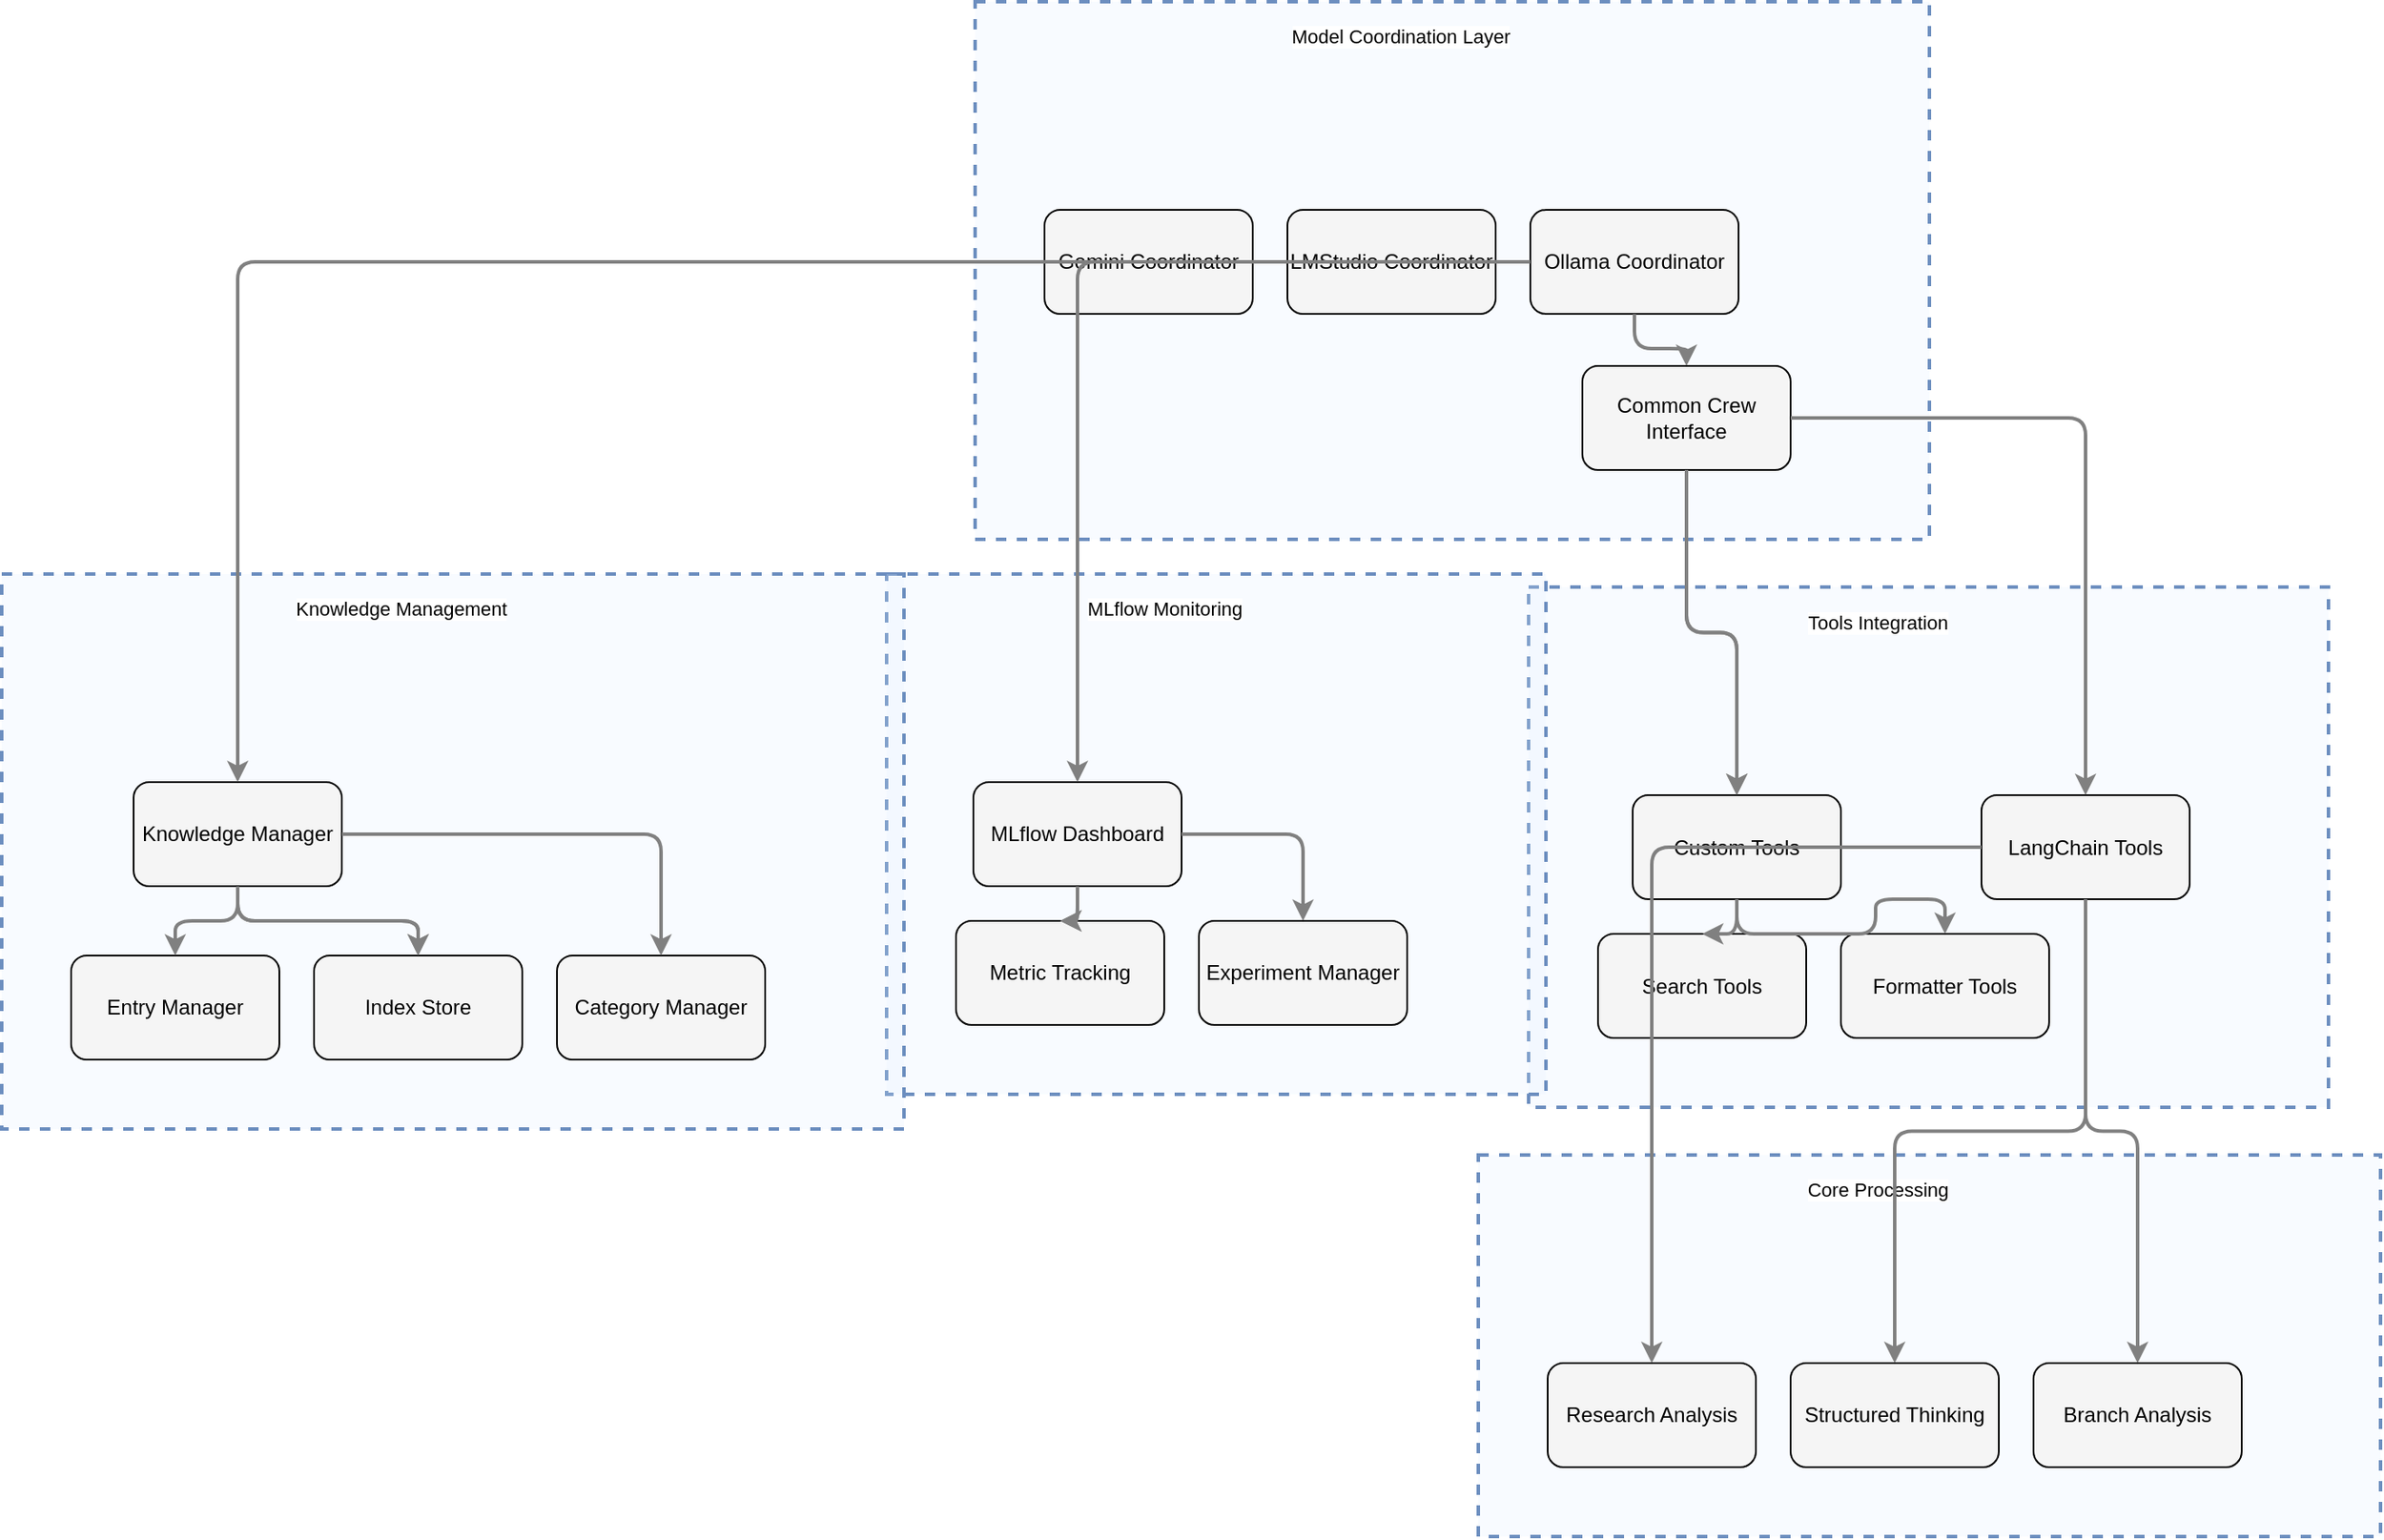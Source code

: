 <?xml version="1.0" encoding="UTF-8"?>
      <mxfile version="14.6.5" type="device">
        <diagram id="codeviz-diagram" name="System Diagram">
          <mxGraphModel dx="1000" dy="1000" grid="1" gridSize="10" guides="1" tooltips="1" connect="1" arrows="1" fold="1" page="1" pageScale="1" pageWidth="1169" pageHeight="827" math="0" shadow="0">
            <root>
              <mxCell id="0"/>
              <mxCell id="1" parent="0"/>
              <mxCell id="subGraph4" value="" style="html=1;whiteSpace=wrap;container=1;fillColor=#dae8fc;strokeColor=#6c8ebf;dashed=1;fillOpacity=20;strokeWidth=2;containerType=none;recursiveResize=0;movable=1;resizable=1;autosize=0;dropTarget=0" vertex="1" parent="1">
                <mxGeometry x="873" y="687" width="520" height="220" as="geometry"/>
              </mxCell>
              <mxCell id="subGraph4_label" value="Core Processing" style="edgeLabel;html=1;align=center;verticalAlign=middle;resizable=0;labelBackgroundColor=white;spacing=5" vertex="1" parent="1">
                <mxGeometry x="881" y="695" width="444" height="24" as="geometry"/>
              </mxCell>
<mxCell id="subGraph3" value="" style="html=1;whiteSpace=wrap;container=1;fillColor=#dae8fc;strokeColor=#6c8ebf;dashed=1;fillOpacity=20;strokeWidth=2;containerType=none;recursiveResize=0;movable=1;resizable=1;autosize=0;dropTarget=0" vertex="1" parent="1">
                <mxGeometry x="902" y="359.5" width="461" height="300" as="geometry"/>
              </mxCell>
              <mxCell id="subGraph3_label" value="Tools Integration" style="edgeLabel;html=1;align=center;verticalAlign=middle;resizable=0;labelBackgroundColor=white;spacing=5" vertex="1" parent="1">
                <mxGeometry x="910" y="367.5" width="385" height="24" as="geometry"/>
              </mxCell>
<mxCell id="subGraph2" value="" style="html=1;whiteSpace=wrap;container=1;fillColor=#dae8fc;strokeColor=#6c8ebf;dashed=1;fillOpacity=20;strokeWidth=2;containerType=none;recursiveResize=0;movable=1;resizable=1;autosize=0;dropTarget=0" vertex="1" parent="1">
                <mxGeometry x="532" y="352" width="380" height="300" as="geometry"/>
              </mxCell>
              <mxCell id="subGraph2_label" value="MLflow Monitoring" style="edgeLabel;html=1;align=center;verticalAlign=middle;resizable=0;labelBackgroundColor=white;spacing=5" vertex="1" parent="1">
                <mxGeometry x="540" y="360" width="304" height="24" as="geometry"/>
              </mxCell>
<mxCell id="subGraph1" value="" style="html=1;whiteSpace=wrap;container=1;fillColor=#dae8fc;strokeColor=#6c8ebf;dashed=1;fillOpacity=20;strokeWidth=2;containerType=none;recursiveResize=0;movable=1;resizable=1;autosize=0;dropTarget=0" vertex="1" parent="1">
                <mxGeometry x="22" y="352" width="520" height="320" as="geometry"/>
              </mxCell>
              <mxCell id="subGraph1_label" value="Knowledge Management" style="edgeLabel;html=1;align=center;verticalAlign=middle;resizable=0;labelBackgroundColor=white;spacing=5" vertex="1" parent="1">
                <mxGeometry x="30" y="360" width="444" height="24" as="geometry"/>
              </mxCell>
<mxCell id="subGraph0" value="" style="html=1;whiteSpace=wrap;container=1;fillColor=#dae8fc;strokeColor=#6c8ebf;dashed=1;fillOpacity=20;strokeWidth=2;containerType=none;recursiveResize=0;movable=1;resizable=1;autosize=0;dropTarget=0" vertex="1" parent="1">
                <mxGeometry x="583" y="22" width="550" height="310" as="geometry"/>
              </mxCell>
              <mxCell id="subGraph0_label" value="Model Coordination Layer" style="edgeLabel;html=1;align=center;verticalAlign=middle;resizable=0;labelBackgroundColor=white;spacing=5" vertex="1" parent="1">
                <mxGeometry x="591" y="30" width="474" height="24" as="geometry"/>
              </mxCell>
              <mxCell id="geminiCoord" value="Gemini Coordinator" style="rounded=1;whiteSpace=wrap;html=1;fillColor=#f5f5f5" vertex="1" parent="subGraph0">
                    <mxGeometry x="40" y="120" width="120" height="60" as="geometry"/>
                  </mxCell>
<mxCell id="lmCoord" value="LMStudio Coordinator" style="rounded=1;whiteSpace=wrap;html=1;fillColor=#f5f5f5" vertex="1" parent="subGraph0">
                    <mxGeometry x="180" y="120" width="120" height="60" as="geometry"/>
                  </mxCell>
<mxCell id="ollamaCoord" value="Ollama Coordinator" style="rounded=1;whiteSpace=wrap;html=1;fillColor=#f5f5f5" vertex="1" parent="subGraph0">
                    <mxGeometry x="320" y="120" width="120" height="60" as="geometry"/>
                  </mxCell>
<mxCell id="crewInterface" value="Common Crew Interface" style="rounded=1;whiteSpace=wrap;html=1;fillColor=#f5f5f5" vertex="1" parent="subGraph0">
                    <mxGeometry x="350" y="210" width="120" height="60" as="geometry"/>
                  </mxCell>
<mxCell id="knowledgeManager" value="Knowledge Manager" style="rounded=1;whiteSpace=wrap;html=1;fillColor=#f5f5f5" vertex="1" parent="subGraph1">
                    <mxGeometry x="76" y="120" width="120" height="60" as="geometry"/>
                  </mxCell>
<mxCell id="indexStore" value="Index Store" style="rounded=1;whiteSpace=wrap;html=1;fillColor=#f5f5f5" vertex="1" parent="subGraph1">
                    <mxGeometry x="180" y="220" width="120" height="60" as="geometry"/>
                  </mxCell>
<mxCell id="categoryManager" value="Category Manager" style="rounded=1;whiteSpace=wrap;html=1;fillColor=#f5f5f5" vertex="1" parent="subGraph1">
                    <mxGeometry x="320" y="220" width="120" height="60" as="geometry"/>
                  </mxCell>
<mxCell id="entryManager" value="Entry Manager" style="rounded=1;whiteSpace=wrap;html=1;fillColor=#f5f5f5" vertex="1" parent="subGraph1">
                    <mxGeometry x="40" y="220" width="120" height="60" as="geometry"/>
                  </mxCell>
<mxCell id="mlflowDashboard" value="MLflow Dashboard" style="rounded=1;whiteSpace=wrap;html=1;fillColor=#f5f5f5" vertex="1" parent="subGraph2">
                    <mxGeometry x="50" y="120" width="120" height="60" as="geometry"/>
                  </mxCell>
<mxCell id="metricTracker" value="Metric Tracking" style="rounded=1;whiteSpace=wrap;html=1;fillColor=#f5f5f5" vertex="1" parent="subGraph2">
                    <mxGeometry x="40" y="200" width="120" height="60" as="geometry"/>
                  </mxCell>
<mxCell id="experimentManager" value="Experiment Manager" style="rounded=1;whiteSpace=wrap;html=1;fillColor=#f5f5f5" vertex="1" parent="subGraph2">
                    <mxGeometry x="180" y="200" width="120" height="60" as="geometry"/>
                  </mxCell>
<mxCell id="langchainTools" value="LangChain Tools" style="rounded=1;whiteSpace=wrap;html=1;fillColor=#f5f5f5" vertex="1" parent="subGraph3">
                    <mxGeometry x="261" y="120" width="120" height="60" as="geometry"/>
                  </mxCell>
<mxCell id="customTools" value="Custom Tools" style="rounded=1;whiteSpace=wrap;html=1;fillColor=#f5f5f5" vertex="1" parent="subGraph3">
                    <mxGeometry x="60" y="120" width="120" height="60" as="geometry"/>
                  </mxCell>
<mxCell id="formatterTools" value="Formatter Tools" style="rounded=1;whiteSpace=wrap;html=1;fillColor=#f5f5f5" vertex="1" parent="subGraph3">
                    <mxGeometry x="180" y="200" width="120" height="60" as="geometry"/>
                  </mxCell>
<mxCell id="searchTools" value="Search Tools" style="rounded=1;whiteSpace=wrap;html=1;fillColor=#f5f5f5" vertex="1" parent="subGraph3">
                    <mxGeometry x="40" y="200" width="120" height="60" as="geometry"/>
                  </mxCell>
<mxCell id="structuredThinking" value="Structured Thinking" style="rounded=1;whiteSpace=wrap;html=1;fillColor=#f5f5f5" vertex="1" parent="subGraph4">
                    <mxGeometry x="180" y="120" width="120" height="60" as="geometry"/>
                  </mxCell>
<mxCell id="branchAnalysis" value="Branch Analysis" style="rounded=1;whiteSpace=wrap;html=1;fillColor=#f5f5f5" vertex="1" parent="subGraph4">
                    <mxGeometry x="320" y="120" width="120" height="60" as="geometry"/>
                  </mxCell>
<mxCell id="researchAnalysis" value="Research Analysis" style="rounded=1;whiteSpace=wrap;html=1;fillColor=#f5f5f5" vertex="1" parent="subGraph4">
                    <mxGeometry x="40" y="120" width="120" height="60" as="geometry"/>
                  </mxCell>
              <mxCell id="edge-L_ollamaCoord_crewInterface_0" style="edgeStyle=orthogonalEdgeStyle;rounded=1;orthogonalLoop=1;jettySize=auto;html=1;strokeColor=#808080;strokeWidth=2;jumpStyle=arc;jumpSize=10;spacing=15;labelBackgroundColor=white;labelBorderColor=none" edge="1" parent="1" source="ollamaCoord" target="crewInterface">
                  <mxGeometry relative="1" as="geometry"/>
                </mxCell>
<mxCell id="edge-L_crewInterface_customTools_1" style="edgeStyle=orthogonalEdgeStyle;rounded=1;orthogonalLoop=1;jettySize=auto;html=1;strokeColor=#808080;strokeWidth=2;jumpStyle=arc;jumpSize=10;spacing=15;labelBackgroundColor=white;labelBorderColor=none" edge="1" parent="1" source="crewInterface" target="customTools">
                  <mxGeometry relative="1" as="geometry"/>
                </mxCell>
<mxCell id="edge-L_knowledgeManager_indexStore_2" style="edgeStyle=orthogonalEdgeStyle;rounded=1;orthogonalLoop=1;jettySize=auto;html=1;strokeColor=#808080;strokeWidth=2;jumpStyle=arc;jumpSize=10;spacing=15;labelBackgroundColor=white;labelBorderColor=none" edge="1" parent="1" source="knowledgeManager" target="indexStore">
                  <mxGeometry relative="1" as="geometry"/>
                </mxCell>
<mxCell id="edge-L_knowledgeManager_categoryManager_3" style="edgeStyle=orthogonalEdgeStyle;rounded=1;orthogonalLoop=1;jettySize=auto;html=1;strokeColor=#808080;strokeWidth=2;jumpStyle=arc;jumpSize=10;spacing=15;labelBackgroundColor=white;labelBorderColor=none" edge="1" parent="1" source="knowledgeManager" target="categoryManager">
                  <mxGeometry relative="1" as="geometry"/>
                </mxCell>
<mxCell id="edge-L_knowledgeManager_entryManager_4" style="edgeStyle=orthogonalEdgeStyle;rounded=1;orthogonalLoop=1;jettySize=auto;html=1;strokeColor=#808080;strokeWidth=2;jumpStyle=arc;jumpSize=10;spacing=15;labelBackgroundColor=white;labelBorderColor=none" edge="1" parent="1" source="knowledgeManager" target="entryManager">
                  <mxGeometry relative="1" as="geometry"/>
                </mxCell>
<mxCell id="edge-L_mlflowDashboard_metricTracker_5" style="edgeStyle=orthogonalEdgeStyle;rounded=1;orthogonalLoop=1;jettySize=auto;html=1;strokeColor=#808080;strokeWidth=2;jumpStyle=arc;jumpSize=10;spacing=15;labelBackgroundColor=white;labelBorderColor=none" edge="1" parent="1" source="mlflowDashboard" target="metricTracker">
                  <mxGeometry relative="1" as="geometry"/>
                </mxCell>
<mxCell id="edge-L_mlflowDashboard_experimentManager_6" style="edgeStyle=orthogonalEdgeStyle;rounded=1;orthogonalLoop=1;jettySize=auto;html=1;strokeColor=#808080;strokeWidth=2;jumpStyle=arc;jumpSize=10;spacing=15;labelBackgroundColor=white;labelBorderColor=none" edge="1" parent="1" source="mlflowDashboard" target="experimentManager">
                  <mxGeometry relative="1" as="geometry"/>
                </mxCell>
<mxCell id="edge-L_langchainTools_structuredThinking_7" style="edgeStyle=orthogonalEdgeStyle;rounded=1;orthogonalLoop=1;jettySize=auto;html=1;strokeColor=#808080;strokeWidth=2;jumpStyle=arc;jumpSize=10;spacing=15;labelBackgroundColor=white;labelBorderColor=none" edge="1" parent="1" source="langchainTools" target="structuredThinking">
                  <mxGeometry relative="1" as="geometry"/>
                </mxCell>
<mxCell id="edge-L_langchainTools_branchAnalysis_8" style="edgeStyle=orthogonalEdgeStyle;rounded=1;orthogonalLoop=1;jettySize=auto;html=1;strokeColor=#808080;strokeWidth=2;jumpStyle=arc;jumpSize=10;spacing=15;labelBackgroundColor=white;labelBorderColor=none" edge="1" parent="1" source="langchainTools" target="branchAnalysis">
                  <mxGeometry relative="1" as="geometry"/>
                </mxCell>
<mxCell id="edge-L_langchainTools_researchAnalysis_9" style="edgeStyle=orthogonalEdgeStyle;rounded=1;orthogonalLoop=1;jettySize=auto;html=1;strokeColor=#808080;strokeWidth=2;jumpStyle=arc;jumpSize=10;spacing=15;labelBackgroundColor=white;labelBorderColor=none" edge="1" parent="1" source="langchainTools" target="researchAnalysis">
                  <mxGeometry relative="1" as="geometry"/>
                </mxCell>
<mxCell id="edge-L_customTools_formatterTools_10" style="edgeStyle=orthogonalEdgeStyle;rounded=1;orthogonalLoop=1;jettySize=auto;html=1;strokeColor=#808080;strokeWidth=2;jumpStyle=arc;jumpSize=10;spacing=15;labelBackgroundColor=white;labelBorderColor=none" edge="1" parent="1" source="customTools" target="formatterTools">
                  <mxGeometry relative="1" as="geometry"/>
                </mxCell>
<mxCell id="edge-L_customTools_searchTools_11" style="edgeStyle=orthogonalEdgeStyle;rounded=1;orthogonalLoop=1;jettySize=auto;html=1;strokeColor=#808080;strokeWidth=2;jumpStyle=arc;jumpSize=10;spacing=15;labelBackgroundColor=white;labelBorderColor=none" edge="1" parent="1" source="customTools" target="searchTools">
                  <mxGeometry relative="1" as="geometry"/>
                </mxCell>
<mxCell id="edge-L_ollamaCoord_mlflowDashboard_12" style="edgeStyle=orthogonalEdgeStyle;rounded=1;orthogonalLoop=1;jettySize=auto;html=1;strokeColor=#808080;strokeWidth=2;jumpStyle=arc;jumpSize=10;spacing=15;labelBackgroundColor=white;labelBorderColor=none" edge="1" parent="1" source="ollamaCoord" target="mlflowDashboard">
                  <mxGeometry relative="1" as="geometry"/>
                </mxCell>
<mxCell id="edge-L_mlflowDashboard_metricTracker_13" style="edgeStyle=orthogonalEdgeStyle;rounded=1;orthogonalLoop=1;jettySize=auto;html=1;strokeColor=#808080;strokeWidth=2;jumpStyle=arc;jumpSize=10;spacing=15;labelBackgroundColor=white;labelBorderColor=none" edge="1" parent="1" source="mlflowDashboard" target="metricTracker">
                  <mxGeometry relative="1" as="geometry"/>
                </mxCell>
<mxCell id="edge-L_ollamaCoord_knowledgeManager_14" style="edgeStyle=orthogonalEdgeStyle;rounded=1;orthogonalLoop=1;jettySize=auto;html=1;strokeColor=#808080;strokeWidth=2;jumpStyle=arc;jumpSize=10;spacing=15;labelBackgroundColor=white;labelBorderColor=none" edge="1" parent="1" source="ollamaCoord" target="knowledgeManager">
                  <mxGeometry relative="1" as="geometry"/>
                </mxCell>
<mxCell id="edge-L_knowledgeManager_indexStore_15" style="edgeStyle=orthogonalEdgeStyle;rounded=1;orthogonalLoop=1;jettySize=auto;html=1;strokeColor=#808080;strokeWidth=2;jumpStyle=arc;jumpSize=10;spacing=15;labelBackgroundColor=white;labelBorderColor=none" edge="1" parent="1" source="knowledgeManager" target="indexStore">
                  <mxGeometry relative="1" as="geometry"/>
                </mxCell>
<mxCell id="edge-L_crewInterface_langchainTools_16" style="edgeStyle=orthogonalEdgeStyle;rounded=1;orthogonalLoop=1;jettySize=auto;html=1;strokeColor=#808080;strokeWidth=2;jumpStyle=arc;jumpSize=10;spacing=15;labelBackgroundColor=white;labelBorderColor=none" edge="1" parent="1" source="crewInterface" target="langchainTools">
                  <mxGeometry relative="1" as="geometry"/>
                </mxCell>
<mxCell id="edge-L_crewInterface_customTools_17" style="edgeStyle=orthogonalEdgeStyle;rounded=1;orthogonalLoop=1;jettySize=auto;html=1;strokeColor=#808080;strokeWidth=2;jumpStyle=arc;jumpSize=10;spacing=15;labelBackgroundColor=white;labelBorderColor=none" edge="1" parent="1" source="crewInterface" target="customTools">
                  <mxGeometry relative="1" as="geometry"/>
                </mxCell>
            </root>
          </mxGraphModel>
        </diagram>
      </mxfile>